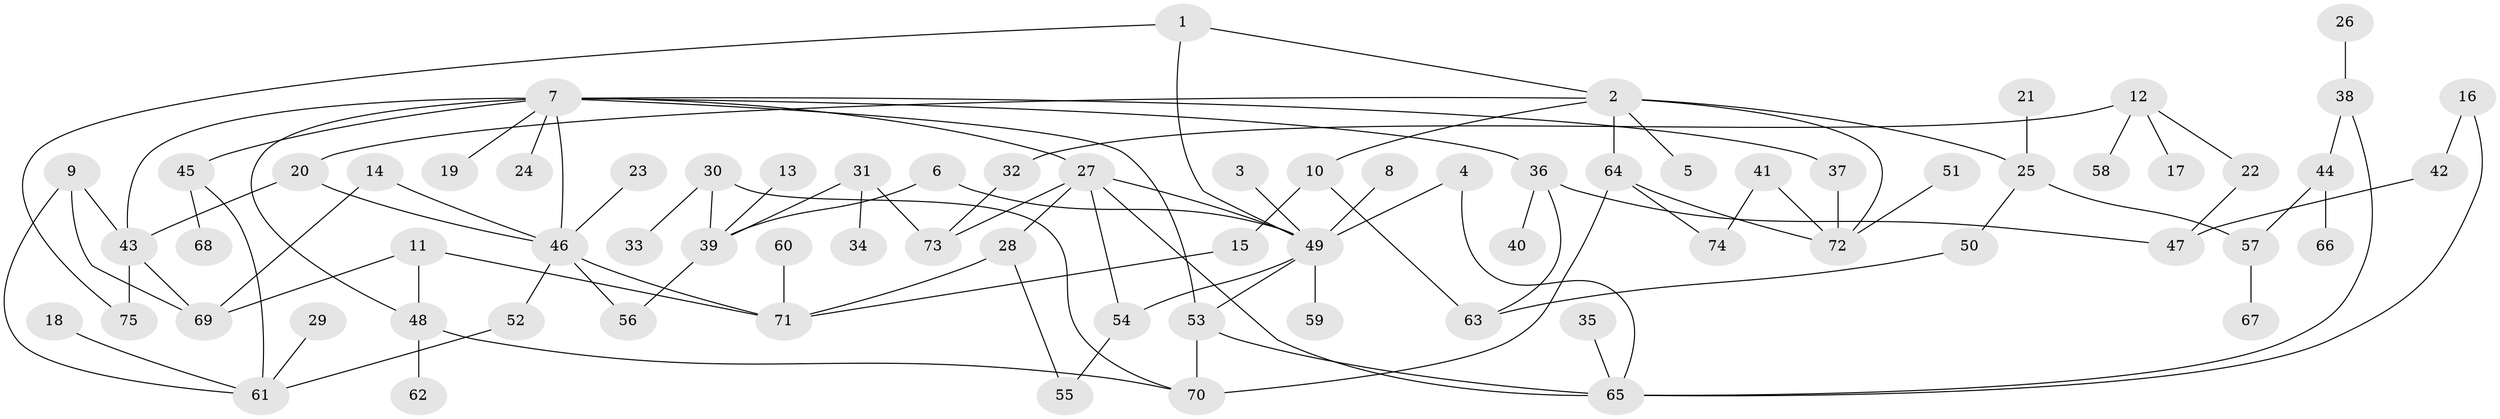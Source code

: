 // original degree distribution, {5: 0.04697986577181208, 3: 0.12751677852348994, 4: 0.10067114093959731, 9: 0.006711409395973154, 7: 0.013422818791946308, 6: 0.040268456375838924, 2: 0.33557046979865773, 1: 0.3288590604026846}
// Generated by graph-tools (version 1.1) at 2025/49/03/09/25 03:49:16]
// undirected, 75 vertices, 103 edges
graph export_dot {
graph [start="1"]
  node [color=gray90,style=filled];
  1;
  2;
  3;
  4;
  5;
  6;
  7;
  8;
  9;
  10;
  11;
  12;
  13;
  14;
  15;
  16;
  17;
  18;
  19;
  20;
  21;
  22;
  23;
  24;
  25;
  26;
  27;
  28;
  29;
  30;
  31;
  32;
  33;
  34;
  35;
  36;
  37;
  38;
  39;
  40;
  41;
  42;
  43;
  44;
  45;
  46;
  47;
  48;
  49;
  50;
  51;
  52;
  53;
  54;
  55;
  56;
  57;
  58;
  59;
  60;
  61;
  62;
  63;
  64;
  65;
  66;
  67;
  68;
  69;
  70;
  71;
  72;
  73;
  74;
  75;
  1 -- 2 [weight=1.0];
  1 -- 49 [weight=1.0];
  1 -- 75 [weight=1.0];
  2 -- 5 [weight=1.0];
  2 -- 10 [weight=1.0];
  2 -- 20 [weight=1.0];
  2 -- 25 [weight=1.0];
  2 -- 64 [weight=1.0];
  2 -- 72 [weight=1.0];
  3 -- 49 [weight=2.0];
  4 -- 49 [weight=1.0];
  4 -- 65 [weight=1.0];
  6 -- 39 [weight=1.0];
  6 -- 49 [weight=1.0];
  7 -- 19 [weight=1.0];
  7 -- 24 [weight=1.0];
  7 -- 27 [weight=1.0];
  7 -- 36 [weight=1.0];
  7 -- 37 [weight=1.0];
  7 -- 43 [weight=1.0];
  7 -- 45 [weight=1.0];
  7 -- 46 [weight=1.0];
  7 -- 48 [weight=1.0];
  7 -- 53 [weight=1.0];
  8 -- 49 [weight=1.0];
  9 -- 43 [weight=1.0];
  9 -- 61 [weight=1.0];
  9 -- 69 [weight=1.0];
  10 -- 15 [weight=1.0];
  10 -- 63 [weight=1.0];
  11 -- 48 [weight=1.0];
  11 -- 69 [weight=1.0];
  11 -- 71 [weight=1.0];
  12 -- 17 [weight=1.0];
  12 -- 22 [weight=1.0];
  12 -- 32 [weight=1.0];
  12 -- 58 [weight=1.0];
  13 -- 39 [weight=1.0];
  14 -- 46 [weight=1.0];
  14 -- 69 [weight=1.0];
  15 -- 71 [weight=1.0];
  16 -- 42 [weight=1.0];
  16 -- 65 [weight=1.0];
  18 -- 61 [weight=1.0];
  20 -- 43 [weight=1.0];
  20 -- 46 [weight=1.0];
  21 -- 25 [weight=1.0];
  22 -- 47 [weight=1.0];
  23 -- 46 [weight=1.0];
  25 -- 50 [weight=1.0];
  25 -- 57 [weight=1.0];
  26 -- 38 [weight=1.0];
  27 -- 28 [weight=1.0];
  27 -- 49 [weight=1.0];
  27 -- 54 [weight=1.0];
  27 -- 65 [weight=1.0];
  27 -- 73 [weight=1.0];
  28 -- 55 [weight=1.0];
  28 -- 71 [weight=1.0];
  29 -- 61 [weight=1.0];
  30 -- 33 [weight=1.0];
  30 -- 39 [weight=1.0];
  30 -- 70 [weight=1.0];
  31 -- 34 [weight=1.0];
  31 -- 39 [weight=1.0];
  31 -- 73 [weight=1.0];
  32 -- 73 [weight=1.0];
  35 -- 65 [weight=1.0];
  36 -- 40 [weight=1.0];
  36 -- 47 [weight=1.0];
  36 -- 63 [weight=1.0];
  37 -- 72 [weight=1.0];
  38 -- 44 [weight=1.0];
  38 -- 65 [weight=1.0];
  39 -- 56 [weight=1.0];
  41 -- 72 [weight=1.0];
  41 -- 74 [weight=1.0];
  42 -- 47 [weight=1.0];
  43 -- 69 [weight=1.0];
  43 -- 75 [weight=1.0];
  44 -- 57 [weight=1.0];
  44 -- 66 [weight=1.0];
  45 -- 61 [weight=1.0];
  45 -- 68 [weight=1.0];
  46 -- 52 [weight=1.0];
  46 -- 56 [weight=1.0];
  46 -- 71 [weight=1.0];
  48 -- 62 [weight=1.0];
  48 -- 70 [weight=1.0];
  49 -- 53 [weight=1.0];
  49 -- 54 [weight=1.0];
  49 -- 59 [weight=1.0];
  50 -- 63 [weight=1.0];
  51 -- 72 [weight=1.0];
  52 -- 61 [weight=1.0];
  53 -- 65 [weight=1.0];
  53 -- 70 [weight=1.0];
  54 -- 55 [weight=1.0];
  57 -- 67 [weight=1.0];
  60 -- 71 [weight=1.0];
  64 -- 70 [weight=1.0];
  64 -- 72 [weight=1.0];
  64 -- 74 [weight=1.0];
}
